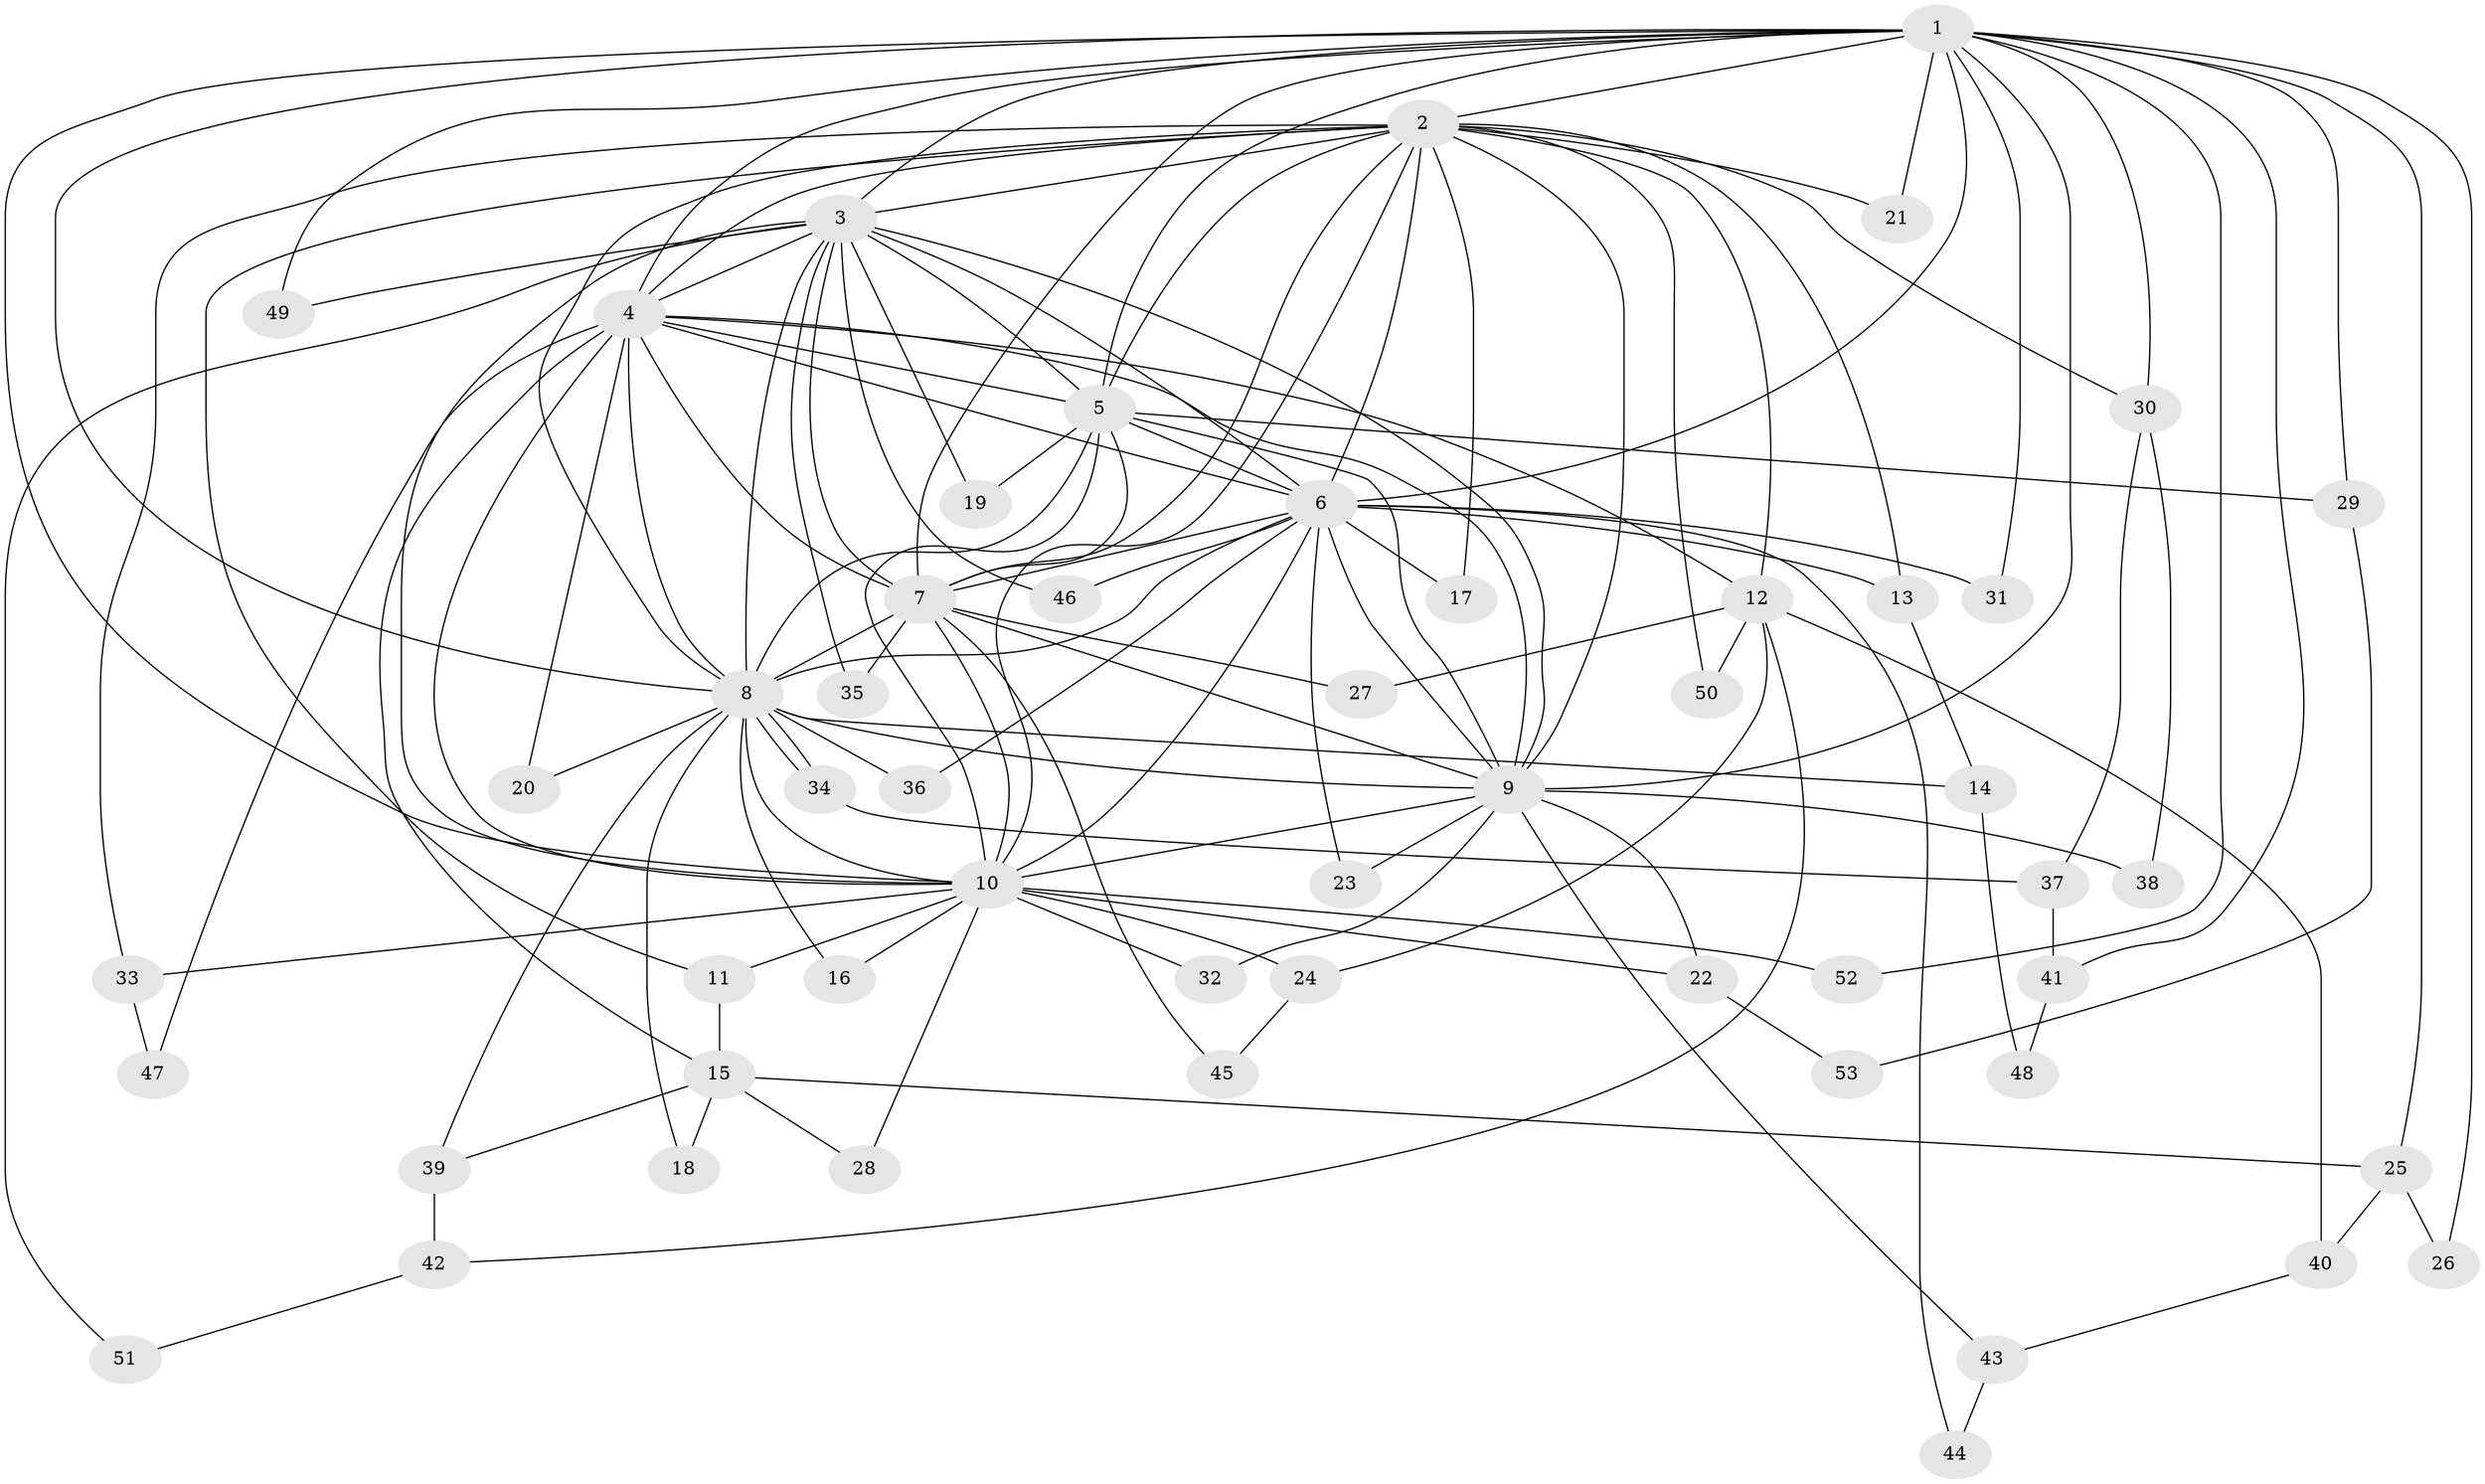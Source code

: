 // coarse degree distribution, {19: 0.02631578947368421, 15: 0.02631578947368421, 16: 0.02631578947368421, 9: 0.02631578947368421, 13: 0.05263157894736842, 10: 0.02631578947368421, 12: 0.02631578947368421, 8: 0.05263157894736842, 3: 0.15789473684210525, 2: 0.5, 4: 0.05263157894736842, 1: 0.02631578947368421}
// Generated by graph-tools (version 1.1) at 2025/41/03/06/25 10:41:36]
// undirected, 53 vertices, 131 edges
graph export_dot {
graph [start="1"]
  node [color=gray90,style=filled];
  1;
  2;
  3;
  4;
  5;
  6;
  7;
  8;
  9;
  10;
  11;
  12;
  13;
  14;
  15;
  16;
  17;
  18;
  19;
  20;
  21;
  22;
  23;
  24;
  25;
  26;
  27;
  28;
  29;
  30;
  31;
  32;
  33;
  34;
  35;
  36;
  37;
  38;
  39;
  40;
  41;
  42;
  43;
  44;
  45;
  46;
  47;
  48;
  49;
  50;
  51;
  52;
  53;
  1 -- 2;
  1 -- 3;
  1 -- 4;
  1 -- 5;
  1 -- 6;
  1 -- 7;
  1 -- 8;
  1 -- 9;
  1 -- 10;
  1 -- 21;
  1 -- 25;
  1 -- 26;
  1 -- 29;
  1 -- 30;
  1 -- 31;
  1 -- 41;
  1 -- 49;
  1 -- 52;
  2 -- 3;
  2 -- 4;
  2 -- 5;
  2 -- 6;
  2 -- 7;
  2 -- 8;
  2 -- 9;
  2 -- 10;
  2 -- 11;
  2 -- 12;
  2 -- 13;
  2 -- 17;
  2 -- 21;
  2 -- 30;
  2 -- 33;
  2 -- 50;
  3 -- 4;
  3 -- 5;
  3 -- 6;
  3 -- 7;
  3 -- 8;
  3 -- 9;
  3 -- 10;
  3 -- 19;
  3 -- 35;
  3 -- 46;
  3 -- 49;
  3 -- 51;
  4 -- 5;
  4 -- 6;
  4 -- 7;
  4 -- 8;
  4 -- 9;
  4 -- 10;
  4 -- 12;
  4 -- 15;
  4 -- 20;
  4 -- 47;
  5 -- 6;
  5 -- 7;
  5 -- 8;
  5 -- 9;
  5 -- 10;
  5 -- 19;
  5 -- 29;
  6 -- 7;
  6 -- 8;
  6 -- 9;
  6 -- 10;
  6 -- 13;
  6 -- 17;
  6 -- 23;
  6 -- 31;
  6 -- 36;
  6 -- 44;
  6 -- 46;
  7 -- 8;
  7 -- 9;
  7 -- 10;
  7 -- 27;
  7 -- 35;
  7 -- 45;
  8 -- 9;
  8 -- 10;
  8 -- 14;
  8 -- 16;
  8 -- 18;
  8 -- 20;
  8 -- 34;
  8 -- 34;
  8 -- 36;
  8 -- 39;
  9 -- 10;
  9 -- 22;
  9 -- 23;
  9 -- 32;
  9 -- 38;
  9 -- 43;
  10 -- 11;
  10 -- 16;
  10 -- 22;
  10 -- 24;
  10 -- 28;
  10 -- 32;
  10 -- 33;
  10 -- 52;
  11 -- 15;
  12 -- 24;
  12 -- 27;
  12 -- 40;
  12 -- 42;
  12 -- 50;
  13 -- 14;
  14 -- 48;
  15 -- 18;
  15 -- 25;
  15 -- 28;
  15 -- 39;
  22 -- 53;
  24 -- 45;
  25 -- 26;
  25 -- 40;
  29 -- 53;
  30 -- 37;
  30 -- 38;
  33 -- 47;
  34 -- 37;
  37 -- 41;
  39 -- 42;
  40 -- 43;
  41 -- 48;
  42 -- 51;
  43 -- 44;
}
